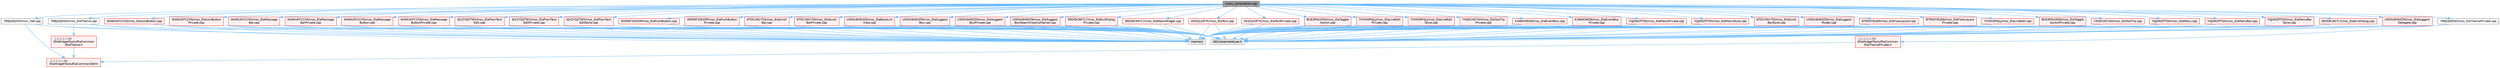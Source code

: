 digraph "mocs_compilation.cpp"
{
 // LATEX_PDF_SIZE
  bgcolor="transparent";
  edge [fontname=Helvetica,fontsize=10,labelfontname=Helvetica,labelfontsize=10];
  node [fontname=Helvetica,fontsize=10,shape=box,height=0.2,width=0.4];
  Node1 [id="Node000001",label="mocs_compilation.cpp",height=0.2,width=0.4,color="gray40", fillcolor="grey60", style="filled", fontcolor="black",tooltip=" "];
  Node1 -> Node2 [id="edge1_Node000001_Node000002",color="steelblue1",style="solid",tooltip=" "];
  Node2 [id="Node000002",label="7RBJQDJHSH/moc_Def.cpp",height=0.2,width=0.4,color="grey40", fillcolor="white", style="filled",URL="$moc___def_8cpp.html",tooltip=" "];
  Node2 -> Node3 [id="edge2_Node000002_Node000003",color="steelblue1",style="solid",tooltip=" "];
  Node3 [id="Node000003",label="../../../../../../ui\l/ElaWidgetTools/ElaCommon/Def.h",height=0.2,width=0.4,color="red", fillcolor="#FFF0F0", style="filled",URL="$_def_8h.html",tooltip=" "];
  Node2 -> Node7 [id="edge3_Node000002_Node000007",color="steelblue1",style="solid",tooltip=" "];
  Node7 [id="Node000007",label="QtCore/qmetatype.h",height=0.2,width=0.4,color="grey60", fillcolor="#E0E0E0", style="filled",tooltip=" "];
  Node2 -> Node8 [id="edge4_Node000002_Node000008",color="steelblue1",style="solid",tooltip=" "];
  Node8 [id="Node000008",label="memory",height=0.2,width=0.4,color="grey60", fillcolor="#E0E0E0", style="filled",tooltip=" "];
  Node1 -> Node9 [id="edge5_Node000001_Node000009",color="steelblue1",style="solid",tooltip=" "];
  Node9 [id="Node000009",label="7RBJQDJHSH/moc_ElaTheme.cpp",height=0.2,width=0.4,color="grey40", fillcolor="white", style="filled",URL="$moc___ela_theme_8cpp.html",tooltip=" "];
  Node9 -> Node10 [id="edge6_Node000009_Node000010",color="steelblue1",style="solid",tooltip=" "];
  Node10 [id="Node000010",label="../../../../../../ui\l/ElaWidgetTools/ElaCommon\l/ElaTheme.h",height=0.2,width=0.4,color="red", fillcolor="#FFF0F0", style="filled",URL="$_ela_theme_8h.html",tooltip="定义 ElaTheme 类，提供主题管理和颜色配置功能"];
  Node10 -> Node3 [id="edge7_Node000010_Node000003",color="steelblue1",style="solid",tooltip=" "];
  Node9 -> Node7 [id="edge8_Node000009_Node000007",color="steelblue1",style="solid",tooltip=" "];
  Node9 -> Node8 [id="edge9_Node000009_Node000008",color="steelblue1",style="solid",tooltip=" "];
  Node1 -> Node13 [id="edge10_Node000001_Node000013",color="steelblue1",style="solid",tooltip=" "];
  Node13 [id="Node000013",label="7RBJQDJHSH/moc_ElaThemePrivate.cpp",height=0.2,width=0.4,color="grey40", fillcolor="white", style="filled",URL="$moc___ela_theme_private_8cpp.html",tooltip=" "];
  Node13 -> Node14 [id="edge11_Node000013_Node000014",color="steelblue1",style="solid",tooltip=" "];
  Node14 [id="Node000014",label="../../../../../../ui\l/ElaWidgetTools/ElaCommon\l/ElaThemePrivate.h",height=0.2,width=0.4,color="red", fillcolor="#FFF0F0", style="filled",URL="$_ela_theme_private_8h.html",tooltip="定义 ElaThemePrivate 类，管理主题的私有实现"];
  Node14 -> Node3 [id="edge12_Node000014_Node000003",color="steelblue1",style="solid",tooltip=" "];
  Node13 -> Node7 [id="edge13_Node000013_Node000007",color="steelblue1",style="solid",tooltip=" "];
  Node13 -> Node8 [id="edge14_Node000013_Node000008",color="steelblue1",style="solid",tooltip=" "];
  Node1 -> Node17 [id="edge15_Node000001_Node000017",color="steelblue1",style="solid",tooltip=" "];
  Node17 [id="Node000017",label="K346IKNKO6/moc_ElaEventBus.cpp",height=0.2,width=0.4,color="red", fillcolor="#FFF0F0", style="filled",URL="$moc___ela_event_bus_8cpp.html",tooltip=" "];
  Node17 -> Node7 [id="edge16_Node000017_Node000007",color="steelblue1",style="solid",tooltip=" "];
  Node17 -> Node8 [id="edge17_Node000017_Node000008",color="steelblue1",style="solid",tooltip=" "];
  Node1 -> Node21 [id="edge18_Node000001_Node000021",color="steelblue1",style="solid",tooltip=" "];
  Node21 [id="Node000021",label="K346IKNKO6/moc_ElaEventBus\lPrivate.cpp",height=0.2,width=0.4,color="red", fillcolor="#FFF0F0", style="filled",URL="$moc___ela_event_bus_private_8cpp.html",tooltip=" "];
  Node21 -> Node7 [id="edge19_Node000021_Node000007",color="steelblue1",style="solid",tooltip=" "];
  Node21 -> Node8 [id="edge20_Node000021_Node000008",color="steelblue1",style="solid",tooltip=" "];
  Node1 -> Node23 [id="edge21_Node000001_Node000023",color="steelblue1",style="solid",tooltip=" "];
  Node23 [id="Node000023",label="EROOK3W7L7/moc_ElaExitDialog.cpp",height=0.2,width=0.4,color="red", fillcolor="#FFF0F0", style="filled",URL="$moc___ela_exit_dialog_8cpp.html",tooltip=" "];
  Node23 -> Node7 [id="edge22_Node000023_Node000007",color="steelblue1",style="solid",tooltip=" "];
  Node23 -> Node8 [id="edge23_Node000023_Node000008",color="steelblue1",style="solid",tooltip=" "];
  Node1 -> Node27 [id="edge24_Node000001_Node000027",color="steelblue1",style="solid",tooltip=" "];
  Node27 [id="Node000027",label="EROOK3W7L7/moc_ElaExitDialog\lPrivate.cpp",height=0.2,width=0.4,color="red", fillcolor="#FFF0F0", style="filled",URL="$moc___ela_exit_dialog_private_8cpp.html",tooltip=" "];
  Node27 -> Node7 [id="edge25_Node000027_Node000007",color="steelblue1",style="solid",tooltip=" "];
  Node27 -> Node8 [id="edge26_Node000027_Node000008",color="steelblue1",style="solid",tooltip=" "];
  Node1 -> Node29 [id="edge27_Node000001_Node000029",color="steelblue1",style="solid",tooltip=" "];
  Node29 [id="Node000029",label="EROOK3W7L7/moc_ElaMaskWidget.cpp",height=0.2,width=0.4,color="red", fillcolor="#FFF0F0", style="filled",URL="$moc___ela_mask_widget_8cpp.html",tooltip=" "];
  Node29 -> Node7 [id="edge28_Node000029_Node000007",color="steelblue1",style="solid",tooltip=" "];
  Node29 -> Node8 [id="edge29_Node000029_Node000008",color="steelblue1",style="solid",tooltip=" "];
  Node1 -> Node32 [id="edge30_Node000001_Node000032",color="steelblue1",style="solid",tooltip=" "];
  Node32 [id="Node000032",label="B7MIDYEL6W/moc_ElaFlowLayout.cpp",height=0.2,width=0.4,color="red", fillcolor="#FFF0F0", style="filled",URL="$moc___ela_flow_layout_8cpp.html",tooltip=" "];
  Node32 -> Node7 [id="edge31_Node000032_Node000007",color="steelblue1",style="solid",tooltip=" "];
  Node32 -> Node8 [id="edge32_Node000032_Node000008",color="steelblue1",style="solid",tooltip=" "];
  Node1 -> Node36 [id="edge33_Node000001_Node000036",color="steelblue1",style="solid",tooltip=" "];
  Node36 [id="Node000036",label="B7MIDYEL6W/moc_ElaFlowLayout\lPrivate.cpp",height=0.2,width=0.4,color="red", fillcolor="#FFF0F0", style="filled",URL="$moc___ela_flow_layout_private_8cpp.html",tooltip=" "];
  Node36 -> Node7 [id="edge34_Node000036_Node000007",color="steelblue1",style="solid",tooltip=" "];
  Node36 -> Node8 [id="edge35_Node000036_Node000008",color="steelblue1",style="solid",tooltip=" "];
  Node1 -> Node38 [id="edge36_Node000001_Node000038",color="steelblue1",style="solid",tooltip=" "];
  Node38 [id="Node000038",label="7VHHOPHJLJ/moc_ElaLineEdit.cpp",height=0.2,width=0.4,color="red", fillcolor="#FFF0F0", style="filled",URL="$moc___ela_line_edit_8cpp.html",tooltip=" "];
  Node38 -> Node7 [id="edge37_Node000038_Node000007",color="steelblue1",style="solid",tooltip=" "];
  Node38 -> Node8 [id="edge38_Node000038_Node000008",color="steelblue1",style="solid",tooltip=" "];
  Node1 -> Node42 [id="edge39_Node000001_Node000042",color="steelblue1",style="solid",tooltip=" "];
  Node42 [id="Node000042",label="7VHHOPHJLJ/moc_ElaLineEdit\lPrivate.cpp",height=0.2,width=0.4,color="red", fillcolor="#FFF0F0", style="filled",URL="$moc___ela_line_edit_private_8cpp.html",tooltip=" "];
  Node42 -> Node7 [id="edge40_Node000042_Node000007",color="steelblue1",style="solid",tooltip=" "];
  Node42 -> Node8 [id="edge41_Node000042_Node000008",color="steelblue1",style="solid",tooltip=" "];
  Node1 -> Node44 [id="edge42_Node000001_Node000044",color="steelblue1",style="solid",tooltip=" "];
  Node44 [id="Node000044",label="7VHHOPHJLJ/moc_ElaLineEdit\lStyle.cpp",height=0.2,width=0.4,color="red", fillcolor="#FFF0F0", style="filled",URL="$moc___ela_line_edit_style_8cpp.html",tooltip=" "];
  Node44 -> Node7 [id="edge43_Node000044_Node000007",color="steelblue1",style="solid",tooltip=" "];
  Node44 -> Node8 [id="edge44_Node000044_Node000008",color="steelblue1",style="solid",tooltip=" "];
  Node1 -> Node47 [id="edge45_Node000001_Node000047",color="steelblue1",style="solid",tooltip=" "];
  Node47 [id="Node000047",label="YQJANZPTGH/moc_ElaMenu.cpp",height=0.2,width=0.4,color="red", fillcolor="#FFF0F0", style="filled",URL="$moc___ela_menu_8cpp.html",tooltip=" "];
  Node47 -> Node7 [id="edge46_Node000047_Node000007",color="steelblue1",style="solid",tooltip=" "];
  Node47 -> Node8 [id="edge47_Node000047_Node000008",color="steelblue1",style="solid",tooltip=" "];
  Node1 -> Node50 [id="edge48_Node000001_Node000050",color="steelblue1",style="solid",tooltip=" "];
  Node50 [id="Node000050",label="YQJANZPTGH/moc_ElaMenuBar.cpp",height=0.2,width=0.4,color="red", fillcolor="#FFF0F0", style="filled",URL="$moc___ela_menu_bar_8cpp.html",tooltip=" "];
  Node50 -> Node7 [id="edge49_Node000050_Node000007",color="steelblue1",style="solid",tooltip=" "];
  Node50 -> Node8 [id="edge50_Node000050_Node000008",color="steelblue1",style="solid",tooltip=" "];
  Node1 -> Node53 [id="edge51_Node000001_Node000053",color="steelblue1",style="solid",tooltip=" "];
  Node53 [id="Node000053",label="YQJANZPTGH/moc_ElaMenuBar\lStyle.cpp",height=0.2,width=0.4,color="red", fillcolor="#FFF0F0", style="filled",URL="$moc___ela_menu_bar_style_8cpp.html",tooltip=" "];
  Node53 -> Node7 [id="edge52_Node000053_Node000007",color="steelblue1",style="solid",tooltip=" "];
  Node53 -> Node8 [id="edge53_Node000053_Node000008",color="steelblue1",style="solid",tooltip=" "];
  Node1 -> Node55 [id="edge54_Node000001_Node000055",color="steelblue1",style="solid",tooltip=" "];
  Node55 [id="Node000055",label="YQJANZPTGH/moc_ElaMenuPrivate.cpp",height=0.2,width=0.4,color="red", fillcolor="#FFF0F0", style="filled",URL="$moc___ela_menu_private_8cpp.html",tooltip=" "];
  Node55 -> Node7 [id="edge55_Node000055_Node000007",color="steelblue1",style="solid",tooltip=" "];
  Node55 -> Node8 [id="edge56_Node000055_Node000008",color="steelblue1",style="solid",tooltip=" "];
  Node1 -> Node59 [id="edge57_Node000001_Node000059",color="steelblue1",style="solid",tooltip=" "];
  Node59 [id="Node000059",label="YQJANZPTGH/moc_ElaMenuStyle.cpp",height=0.2,width=0.4,color="red", fillcolor="#FFF0F0", style="filled",URL="$moc___ela_menu_style_8cpp.html",tooltip=" "];
  Node59 -> Node7 [id="edge58_Node000059_Node000007",color="steelblue1",style="solid",tooltip=" "];
  Node59 -> Node8 [id="edge59_Node000059_Node000008",color="steelblue1",style="solid",tooltip=" "];
  Node1 -> Node61 [id="edge60_Node000001_Node000061",color="steelblue1",style="solid",tooltip=" "];
  Node61 [id="Node000061",label="W4WUKFCCHS/moc_ElaIconButton.cpp",height=0.2,width=0.4,color="red", fillcolor="#FFF0F0", style="filled",URL="$moc___ela_icon_button_8cpp.html",tooltip=" "];
  Node61 -> Node7 [id="edge61_Node000061_Node000007",color="steelblue1",style="solid",tooltip=" "];
  Node61 -> Node8 [id="edge62_Node000061_Node000008",color="steelblue1",style="solid",tooltip=" "];
  Node1 -> Node64 [id="edge63_Node000001_Node000064",color="steelblue1",style="solid",tooltip=" "];
  Node64 [id="Node000064",label="W4WUKFCCHS/moc_ElaIconButton\lPrivate.cpp",height=0.2,width=0.4,color="red", fillcolor="#FFF0F0", style="filled",URL="$moc___ela_icon_button_private_8cpp.html",tooltip=" "];
  Node64 -> Node7 [id="edge64_Node000064_Node000007",color="steelblue1",style="solid",tooltip=" "];
  Node64 -> Node8 [id="edge65_Node000064_Node000008",color="steelblue1",style="solid",tooltip=" "];
  Node1 -> Node66 [id="edge66_Node000001_Node000066",color="steelblue1",style="solid",tooltip=" "];
  Node66 [id="Node000066",label="W4WUKFCCHS/moc_ElaMessage\lBar.cpp",height=0.2,width=0.4,color="red", fillcolor="#FFF0F0", style="filled",URL="$moc___ela_message_bar_8cpp.html",tooltip=" "];
  Node66 -> Node7 [id="edge67_Node000066_Node000007",color="steelblue1",style="solid",tooltip=" "];
  Node66 -> Node8 [id="edge68_Node000066_Node000008",color="steelblue1",style="solid",tooltip=" "];
  Node1 -> Node68 [id="edge69_Node000001_Node000068",color="steelblue1",style="solid",tooltip=" "];
  Node68 [id="Node000068",label="W4WUKFCCHS/moc_ElaMessage\lBarPrivate.cpp",height=0.2,width=0.4,color="red", fillcolor="#FFF0F0", style="filled",URL="$moc___ela_message_bar_private_8cpp.html",tooltip=" "];
  Node68 -> Node7 [id="edge70_Node000068_Node000007",color="steelblue1",style="solid",tooltip=" "];
  Node68 -> Node8 [id="edge71_Node000068_Node000008",color="steelblue1",style="solid",tooltip=" "];
  Node1 -> Node70 [id="edge72_Node000001_Node000070",color="steelblue1",style="solid",tooltip=" "];
  Node70 [id="Node000070",label="W4WUKFCCHS/moc_ElaMessage\lButton.cpp",height=0.2,width=0.4,color="red", fillcolor="#FFF0F0", style="filled",URL="$moc___ela_message_button_8cpp.html",tooltip=" "];
  Node70 -> Node7 [id="edge73_Node000070_Node000007",color="steelblue1",style="solid",tooltip=" "];
  Node70 -> Node8 [id="edge74_Node000070_Node000008",color="steelblue1",style="solid",tooltip=" "];
  Node1 -> Node72 [id="edge75_Node000001_Node000072",color="steelblue1",style="solid",tooltip=" "];
  Node72 [id="Node000072",label="W4WUKFCCHS/moc_ElaMessage\lButtonPrivate.cpp",height=0.2,width=0.4,color="red", fillcolor="#FFF0F0", style="filled",URL="$moc___ela_message_button_private_8cpp.html",tooltip=" "];
  Node72 -> Node7 [id="edge76_Node000072_Node000007",color="steelblue1",style="solid",tooltip=" "];
  Node72 -> Node8 [id="edge77_Node000072_Node000008",color="steelblue1",style="solid",tooltip=" "];
  Node1 -> Node74 [id="edge78_Node000001_Node000074",color="steelblue1",style="solid",tooltip=" "];
  Node74 [id="Node000074",label="SJVZYQZTWX/moc_ElaPlainText\lEdit.cpp",height=0.2,width=0.4,color="red", fillcolor="#FFF0F0", style="filled",URL="$moc___ela_plain_text_edit_8cpp.html",tooltip=" "];
  Node74 -> Node7 [id="edge79_Node000074_Node000007",color="steelblue1",style="solid",tooltip=" "];
  Node74 -> Node8 [id="edge80_Node000074_Node000008",color="steelblue1",style="solid",tooltip=" "];
  Node1 -> Node77 [id="edge81_Node000001_Node000077",color="steelblue1",style="solid",tooltip=" "];
  Node77 [id="Node000077",label="SJVZYQZTWX/moc_ElaPlainText\lEditPrivate.cpp",height=0.2,width=0.4,color="red", fillcolor="#FFF0F0", style="filled",URL="$moc___ela_plain_text_edit_private_8cpp.html",tooltip=" "];
  Node77 -> Node7 [id="edge82_Node000077_Node000007",color="steelblue1",style="solid",tooltip=" "];
  Node77 -> Node8 [id="edge83_Node000077_Node000008",color="steelblue1",style="solid",tooltip=" "];
  Node1 -> Node79 [id="edge84_Node000001_Node000079",color="steelblue1",style="solid",tooltip=" "];
  Node79 [id="Node000079",label="SJVZYQZTWX/moc_ElaPlainText\lEditStyle.cpp",height=0.2,width=0.4,color="red", fillcolor="#FFF0F0", style="filled",URL="$moc___ela_plain_text_edit_style_8cpp.html",tooltip=" "];
  Node79 -> Node7 [id="edge85_Node000079_Node000007",color="steelblue1",style="solid",tooltip=" "];
  Node79 -> Node8 [id="edge86_Node000079_Node000008",color="steelblue1",style="solid",tooltip=" "];
  Node1 -> Node81 [id="edge87_Node000001_Node000081",color="steelblue1",style="solid",tooltip=" "];
  Node81 [id="Node000081",label="WSMEF2W2OP/moc_ElaPushButton.cpp",height=0.2,width=0.4,color="red", fillcolor="#FFF0F0", style="filled",URL="$moc___ela_push_button_8cpp.html",tooltip=" "];
  Node81 -> Node7 [id="edge88_Node000081_Node000007",color="steelblue1",style="solid",tooltip=" "];
  Node81 -> Node8 [id="edge89_Node000081_Node000008",color="steelblue1",style="solid",tooltip=" "];
  Node1 -> Node83 [id="edge90_Node000001_Node000083",color="steelblue1",style="solid",tooltip=" "];
  Node83 [id="Node000083",label="WSMEF2W2OP/moc_ElaPushButton\lPrivate.cpp",height=0.2,width=0.4,color="red", fillcolor="#FFF0F0", style="filled",URL="$moc___ela_push_button_private_8cpp.html",tooltip=" "];
  Node83 -> Node7 [id="edge91_Node000083_Node000007",color="steelblue1",style="solid",tooltip=" "];
  Node83 -> Node8 [id="edge92_Node000083_Node000008",color="steelblue1",style="solid",tooltip=" "];
  Node1 -> Node85 [id="edge93_Node000001_Node000085",color="steelblue1",style="solid",tooltip=" "];
  Node85 [id="Node000085",label="6TDCVNU7S5/moc_ElaScroll\lBar.cpp",height=0.2,width=0.4,color="red", fillcolor="#FFF0F0", style="filled",URL="$moc___ela_scroll_bar_8cpp.html",tooltip=" "];
  Node85 -> Node7 [id="edge94_Node000085_Node000007",color="steelblue1",style="solid",tooltip=" "];
  Node85 -> Node8 [id="edge95_Node000085_Node000008",color="steelblue1",style="solid",tooltip=" "];
  Node1 -> Node89 [id="edge96_Node000001_Node000089",color="steelblue1",style="solid",tooltip=" "];
  Node89 [id="Node000089",label="6TDCVNU7S5/moc_ElaScroll\lBarPrivate.cpp",height=0.2,width=0.4,color="red", fillcolor="#FFF0F0", style="filled",URL="$moc___ela_scroll_bar_private_8cpp.html",tooltip=" "];
  Node89 -> Node7 [id="edge97_Node000089_Node000007",color="steelblue1",style="solid",tooltip=" "];
  Node89 -> Node8 [id="edge98_Node000089_Node000008",color="steelblue1",style="solid",tooltip=" "];
  Node1 -> Node91 [id="edge99_Node000001_Node000091",color="steelblue1",style="solid",tooltip=" "];
  Node91 [id="Node000091",label="6TDCVNU7S5/moc_ElaScroll\lBarStyle.cpp",height=0.2,width=0.4,color="red", fillcolor="#FFF0F0", style="filled",URL="$moc___ela_scroll_bar_style_8cpp.html",tooltip=" "];
  Node1 -> Node93 [id="edge100_Node000001_Node000093",color="steelblue1",style="solid",tooltip=" "];
  Node93 [id="Node000093",label="UWOU6H63ZN/moc_ElaBaseList\lView.cpp",height=0.2,width=0.4,color="red", fillcolor="#FFF0F0", style="filled",URL="$moc___ela_base_list_view_8cpp.html",tooltip=" "];
  Node93 -> Node7 [id="edge101_Node000093_Node000007",color="steelblue1",style="solid",tooltip=" "];
  Node93 -> Node8 [id="edge102_Node000093_Node000008",color="steelblue1",style="solid",tooltip=" "];
  Node1 -> Node97 [id="edge103_Node000001_Node000097",color="steelblue1",style="solid",tooltip=" "];
  Node97 [id="Node000097",label="UWOU6H63ZN/moc_ElaSuggest\lBox.cpp",height=0.2,width=0.4,color="red", fillcolor="#FFF0F0", style="filled",URL="$moc___ela_suggest_box_8cpp.html",tooltip=" "];
  Node97 -> Node7 [id="edge104_Node000097_Node000007",color="steelblue1",style="solid",tooltip=" "];
  Node97 -> Node8 [id="edge105_Node000097_Node000008",color="steelblue1",style="solid",tooltip=" "];
  Node1 -> Node99 [id="edge106_Node000001_Node000099",color="steelblue1",style="solid",tooltip=" "];
  Node99 [id="Node000099",label="UWOU6H63ZN/moc_ElaSuggest\lBoxPrivate.cpp",height=0.2,width=0.4,color="red", fillcolor="#FFF0F0", style="filled",URL="$moc___ela_suggest_box_private_8cpp.html",tooltip=" "];
  Node99 -> Node7 [id="edge107_Node000099_Node000007",color="steelblue1",style="solid",tooltip=" "];
  Node99 -> Node8 [id="edge108_Node000099_Node000008",color="steelblue1",style="solid",tooltip=" "];
  Node1 -> Node102 [id="edge109_Node000001_Node000102",color="steelblue1",style="solid",tooltip=" "];
  Node102 [id="Node000102",label="UWOU6H63ZN/moc_ElaSuggest\lBoxSearchViewContainer.cpp",height=0.2,width=0.4,color="red", fillcolor="#FFF0F0", style="filled",URL="$moc___ela_suggest_box_search_view_container_8cpp.html",tooltip=" "];
  Node102 -> Node7 [id="edge110_Node000102_Node000007",color="steelblue1",style="solid",tooltip=" "];
  Node102 -> Node8 [id="edge111_Node000102_Node000008",color="steelblue1",style="solid",tooltip=" "];
  Node1 -> Node104 [id="edge112_Node000001_Node000104",color="steelblue1",style="solid",tooltip=" "];
  Node104 [id="Node000104",label="UWOU6H63ZN/moc_ElaSuggest\lDelegate.cpp",height=0.2,width=0.4,color="red", fillcolor="#FFF0F0", style="filled",URL="$moc___ela_suggest_delegate_8cpp.html",tooltip=" "];
  Node104 -> Node7 [id="edge113_Node000104_Node000007",color="steelblue1",style="solid",tooltip=" "];
  Node104 -> Node8 [id="edge114_Node000104_Node000008",color="steelblue1",style="solid",tooltip=" "];
  Node1 -> Node107 [id="edge115_Node000001_Node000107",color="steelblue1",style="solid",tooltip=" "];
  Node107 [id="Node000107",label="UWOU6H63ZN/moc_ElaSuggest\lModel.cpp",height=0.2,width=0.4,color="red", fillcolor="#FFF0F0", style="filled",URL="$moc___ela_suggest_model_8cpp.html",tooltip=" "];
  Node107 -> Node7 [id="edge116_Node000107_Node000007",color="steelblue1",style="solid",tooltip=" "];
  Node107 -> Node8 [id="edge117_Node000107_Node000008",color="steelblue1",style="solid",tooltip=" "];
  Node1 -> Node110 [id="edge118_Node000001_Node000110",color="steelblue1",style="solid",tooltip=" "];
  Node110 [id="Node000110",label="AKSCJUOFYC/moc_ElaText.cpp",height=0.2,width=0.4,color="red", fillcolor="#FFF0F0", style="filled",URL="$moc___ela_text_8cpp.html",tooltip=" "];
  Node110 -> Node7 [id="edge119_Node000110_Node000007",color="steelblue1",style="solid",tooltip=" "];
  Node110 -> Node8 [id="edge120_Node000110_Node000008",color="steelblue1",style="solid",tooltip=" "];
  Node1 -> Node113 [id="edge121_Node000001_Node000113",color="steelblue1",style="solid",tooltip=" "];
  Node113 [id="Node000113",label="AKSCJUOFYC/moc_ElaTextPrivate.cpp",height=0.2,width=0.4,color="red", fillcolor="#FFF0F0", style="filled",URL="$moc___ela_text_private_8cpp.html",tooltip=" "];
  Node113 -> Node7 [id="edge122_Node000113_Node000007",color="steelblue1",style="solid",tooltip=" "];
  Node113 -> Node8 [id="edge123_Node000113_Node000008",color="steelblue1",style="solid",tooltip=" "];
  Node1 -> Node115 [id="edge124_Node000001_Node000115",color="steelblue1",style="solid",tooltip=" "];
  Node115 [id="Node000115",label="BUE3P4UOSW/moc_ElaToggle\lSwitch.cpp",height=0.2,width=0.4,color="red", fillcolor="#FFF0F0", style="filled",URL="$moc___ela_toggle_switch_8cpp.html",tooltip=" "];
  Node115 -> Node7 [id="edge125_Node000115_Node000007",color="steelblue1",style="solid",tooltip=" "];
  Node115 -> Node8 [id="edge126_Node000115_Node000008",color="steelblue1",style="solid",tooltip=" "];
  Node1 -> Node117 [id="edge127_Node000001_Node000117",color="steelblue1",style="solid",tooltip=" "];
  Node117 [id="Node000117",label="BUE3P4UOSW/moc_ElaToggle\lSwitchPrivate.cpp",height=0.2,width=0.4,color="red", fillcolor="#FFF0F0", style="filled",URL="$moc___ela_toggle_switch_private_8cpp.html",tooltip=" "];
  Node117 -> Node7 [id="edge128_Node000117_Node000007",color="steelblue1",style="solid",tooltip=" "];
  Node117 -> Node8 [id="edge129_Node000117_Node000008",color="steelblue1",style="solid",tooltip=" "];
  Node1 -> Node119 [id="edge130_Node000001_Node000119",color="steelblue1",style="solid",tooltip=" "];
  Node119 [id="Node000119",label="YXOSCHD7AH/moc_ElaToolTip.cpp",height=0.2,width=0.4,color="red", fillcolor="#FFF0F0", style="filled",URL="$moc___ela_tool_tip_8cpp.html",tooltip=" "];
  Node119 -> Node7 [id="edge131_Node000119_Node000007",color="steelblue1",style="solid",tooltip=" "];
  Node119 -> Node8 [id="edge132_Node000119_Node000008",color="steelblue1",style="solid",tooltip=" "];
  Node1 -> Node121 [id="edge133_Node000001_Node000121",color="steelblue1",style="solid",tooltip=" "];
  Node121 [id="Node000121",label="YXOSCHD7AH/moc_ElaToolTip\lPrivate.cpp",height=0.2,width=0.4,color="red", fillcolor="#FFF0F0", style="filled",URL="$moc___ela_tool_tip_private_8cpp.html",tooltip=" "];
  Node121 -> Node7 [id="edge134_Node000121_Node000007",color="steelblue1",style="solid",tooltip=" "];
  Node121 -> Node8 [id="edge135_Node000121_Node000008",color="steelblue1",style="solid",tooltip=" "];
}
